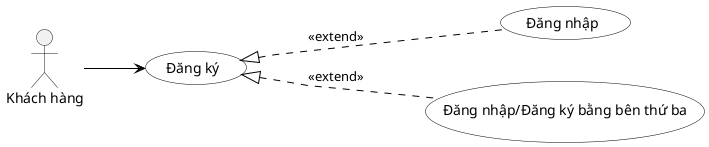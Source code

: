 @startuml
' Use horizontal layout with actors on both sides
left to right direction

' Improve visual appearance
skinparam usecase {
  BackgroundColor white
  BorderColor black
  ArrowColor black
}

skinparam linetype polyline

' Left actors
actor "Khách hàng" as kh

usecase "Đăng nhập" as UC1
usecase "Đăng ký" as UC2
usecase "Đăng nhập/Đăng ký bằng bên thứ ba" as UC3

kh --> UC2

UC2 <|... UC1: <<extend>>
UC2 <|... UC3: <<extend>>
@enduml
